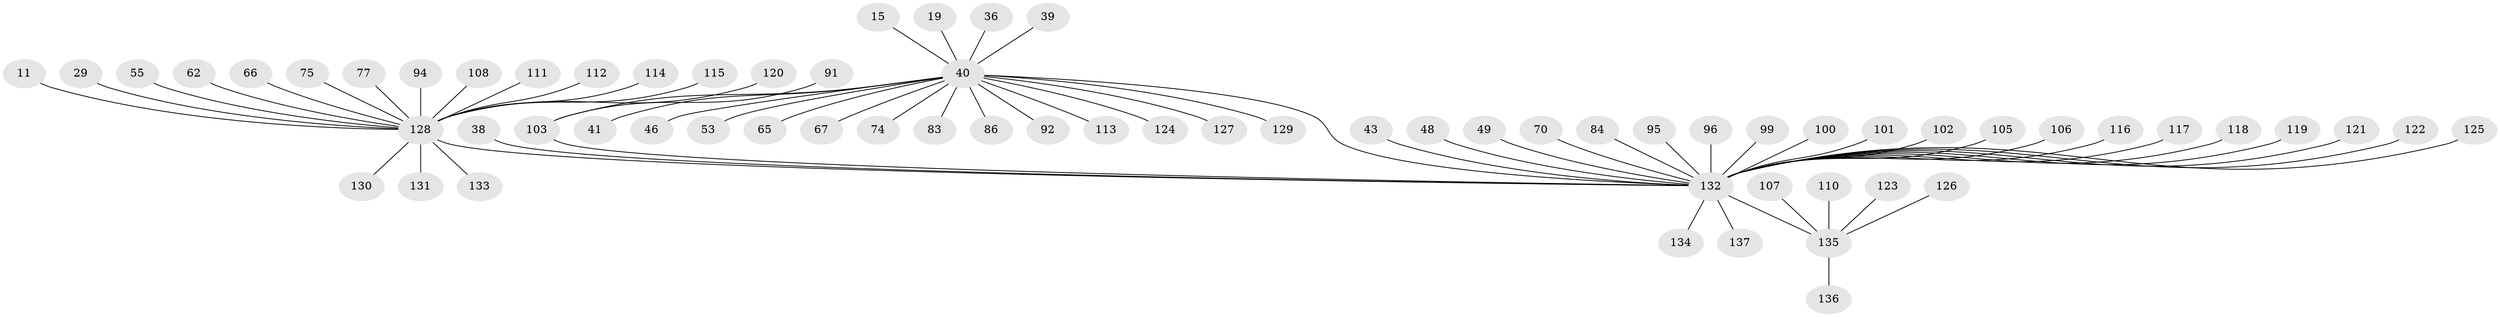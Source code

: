// original degree distribution, {22: 0.0072992700729927005, 30: 0.0072992700729927005, 7: 0.021897810218978103, 14: 0.0072992700729927005, 2: 0.21897810218978103, 5: 0.014598540145985401, 8: 0.0072992700729927005, 1: 0.6423357664233577, 3: 0.06569343065693431, 4: 0.0072992700729927005}
// Generated by graph-tools (version 1.1) at 2025/48/03/09/25 04:48:25]
// undirected, 68 vertices, 68 edges
graph export_dot {
graph [start="1"]
  node [color=gray90,style=filled];
  11;
  15;
  19;
  29;
  36 [super="+21"];
  38;
  39;
  40 [super="+1+9+31"];
  41;
  43;
  46;
  48;
  49;
  53;
  55;
  62 [super="+60"];
  65;
  66 [super="+52"];
  67 [super="+10"];
  70;
  74;
  75;
  77;
  83 [super="+76"];
  84;
  86;
  91;
  92;
  94;
  95;
  96 [super="+30"];
  99 [super="+35"];
  100 [super="+17+68"];
  101;
  102;
  103 [super="+26+89"];
  105;
  106;
  107;
  108 [super="+51+71"];
  110;
  111 [super="+97"];
  112;
  113;
  114;
  115;
  116;
  117;
  118;
  119;
  120 [super="+18"];
  121;
  122;
  123;
  124;
  125;
  126;
  127 [super="+80+98"];
  128 [super="+3+7+37+109"];
  129 [super="+34+42"];
  130 [super="+81"];
  131 [super="+78"];
  132 [super="+22"];
  133;
  134;
  135 [super="+16+8+20+69+44+56+57+59+61+63+87+88+93+104"];
  136;
  137 [super="+58"];
  11 -- 128;
  15 -- 40;
  19 -- 40;
  29 -- 128;
  36 -- 40;
  38 -- 132;
  39 -- 40;
  40 -- 92;
  40 -- 65;
  40 -- 74;
  40 -- 86;
  40 -- 41;
  40 -- 46;
  40 -- 113;
  40 -- 53;
  40 -- 124;
  40 -- 132 [weight=2];
  40 -- 129;
  40 -- 67;
  40 -- 103 [weight=2];
  40 -- 83;
  40 -- 127 [weight=2];
  43 -- 132;
  48 -- 132;
  49 -- 132;
  55 -- 128;
  62 -- 128;
  66 -- 128;
  70 -- 132;
  75 -- 128;
  77 -- 128;
  84 -- 132;
  91 -- 103;
  94 -- 128;
  95 -- 132;
  96 -- 132;
  99 -- 132;
  100 -- 132;
  101 -- 132;
  102 -- 132;
  103 -- 132;
  105 -- 132;
  106 -- 132;
  107 -- 135;
  108 -- 128;
  110 -- 135;
  111 -- 128;
  112 -- 128;
  114 -- 128;
  115 -- 128;
  116 -- 132;
  117 -- 132;
  118 -- 132;
  119 -- 132;
  120 -- 128;
  121 -- 132;
  122 -- 132;
  123 -- 135;
  125 -- 132;
  126 -- 135;
  128 -- 132 [weight=3];
  128 -- 133;
  128 -- 131;
  128 -- 130;
  132 -- 134;
  132 -- 135;
  132 -- 137;
  135 -- 136;
}
